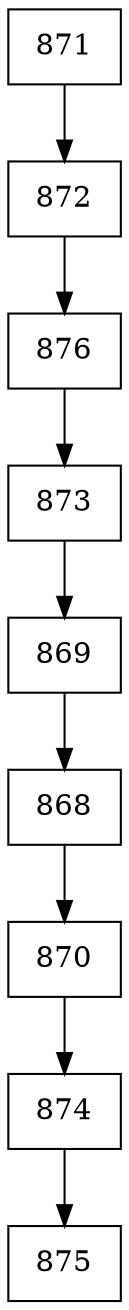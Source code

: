 digraph G {
  node [shape=record];
  node0 [label="{871}"];
  node0 -> node1;
  node1 [label="{872}"];
  node1 -> node2;
  node2 [label="{876}"];
  node2 -> node3;
  node3 [label="{873}"];
  node3 -> node4;
  node4 [label="{869}"];
  node4 -> node5;
  node5 [label="{868}"];
  node5 -> node6;
  node6 [label="{870}"];
  node6 -> node7;
  node7 [label="{874}"];
  node7 -> node8;
  node8 [label="{875}"];
}
